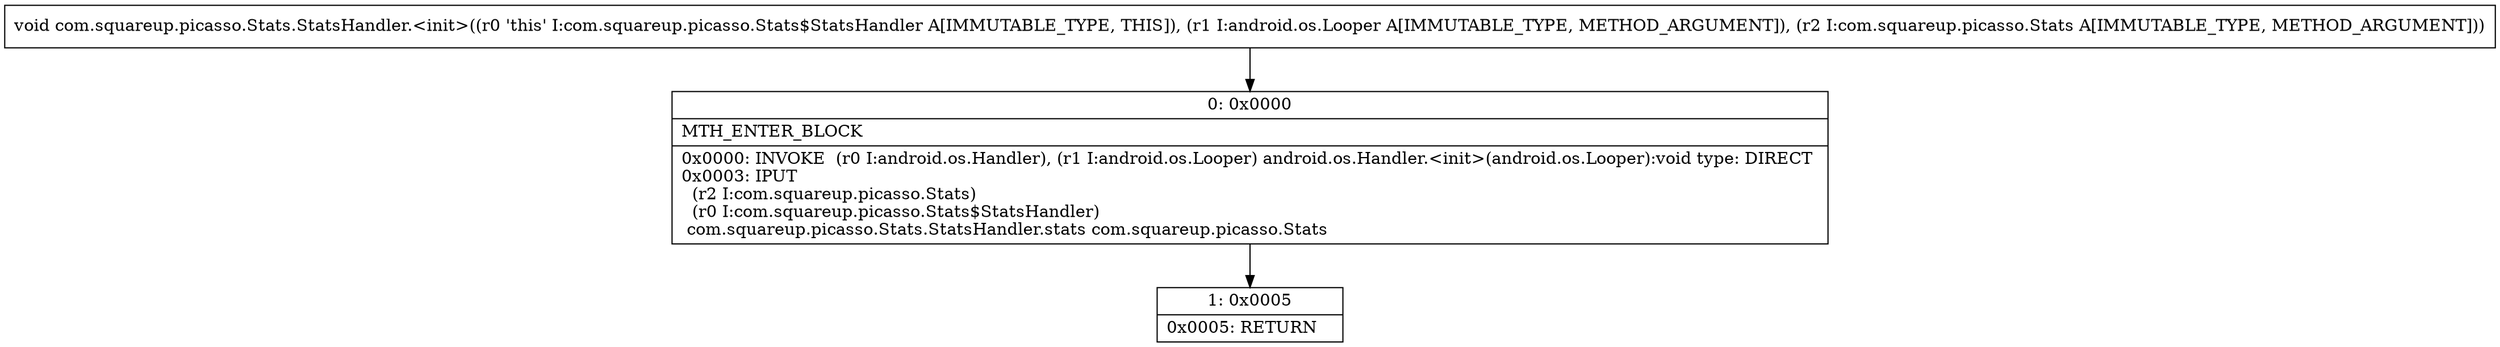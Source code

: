 digraph "CFG forcom.squareup.picasso.Stats.StatsHandler.\<init\>(Landroid\/os\/Looper;Lcom\/squareup\/picasso\/Stats;)V" {
Node_0 [shape=record,label="{0\:\ 0x0000|MTH_ENTER_BLOCK\l|0x0000: INVOKE  (r0 I:android.os.Handler), (r1 I:android.os.Looper) android.os.Handler.\<init\>(android.os.Looper):void type: DIRECT \l0x0003: IPUT  \l  (r2 I:com.squareup.picasso.Stats)\l  (r0 I:com.squareup.picasso.Stats$StatsHandler)\l com.squareup.picasso.Stats.StatsHandler.stats com.squareup.picasso.Stats \l}"];
Node_1 [shape=record,label="{1\:\ 0x0005|0x0005: RETURN   \l}"];
MethodNode[shape=record,label="{void com.squareup.picasso.Stats.StatsHandler.\<init\>((r0 'this' I:com.squareup.picasso.Stats$StatsHandler A[IMMUTABLE_TYPE, THIS]), (r1 I:android.os.Looper A[IMMUTABLE_TYPE, METHOD_ARGUMENT]), (r2 I:com.squareup.picasso.Stats A[IMMUTABLE_TYPE, METHOD_ARGUMENT])) }"];
MethodNode -> Node_0;
Node_0 -> Node_1;
}

